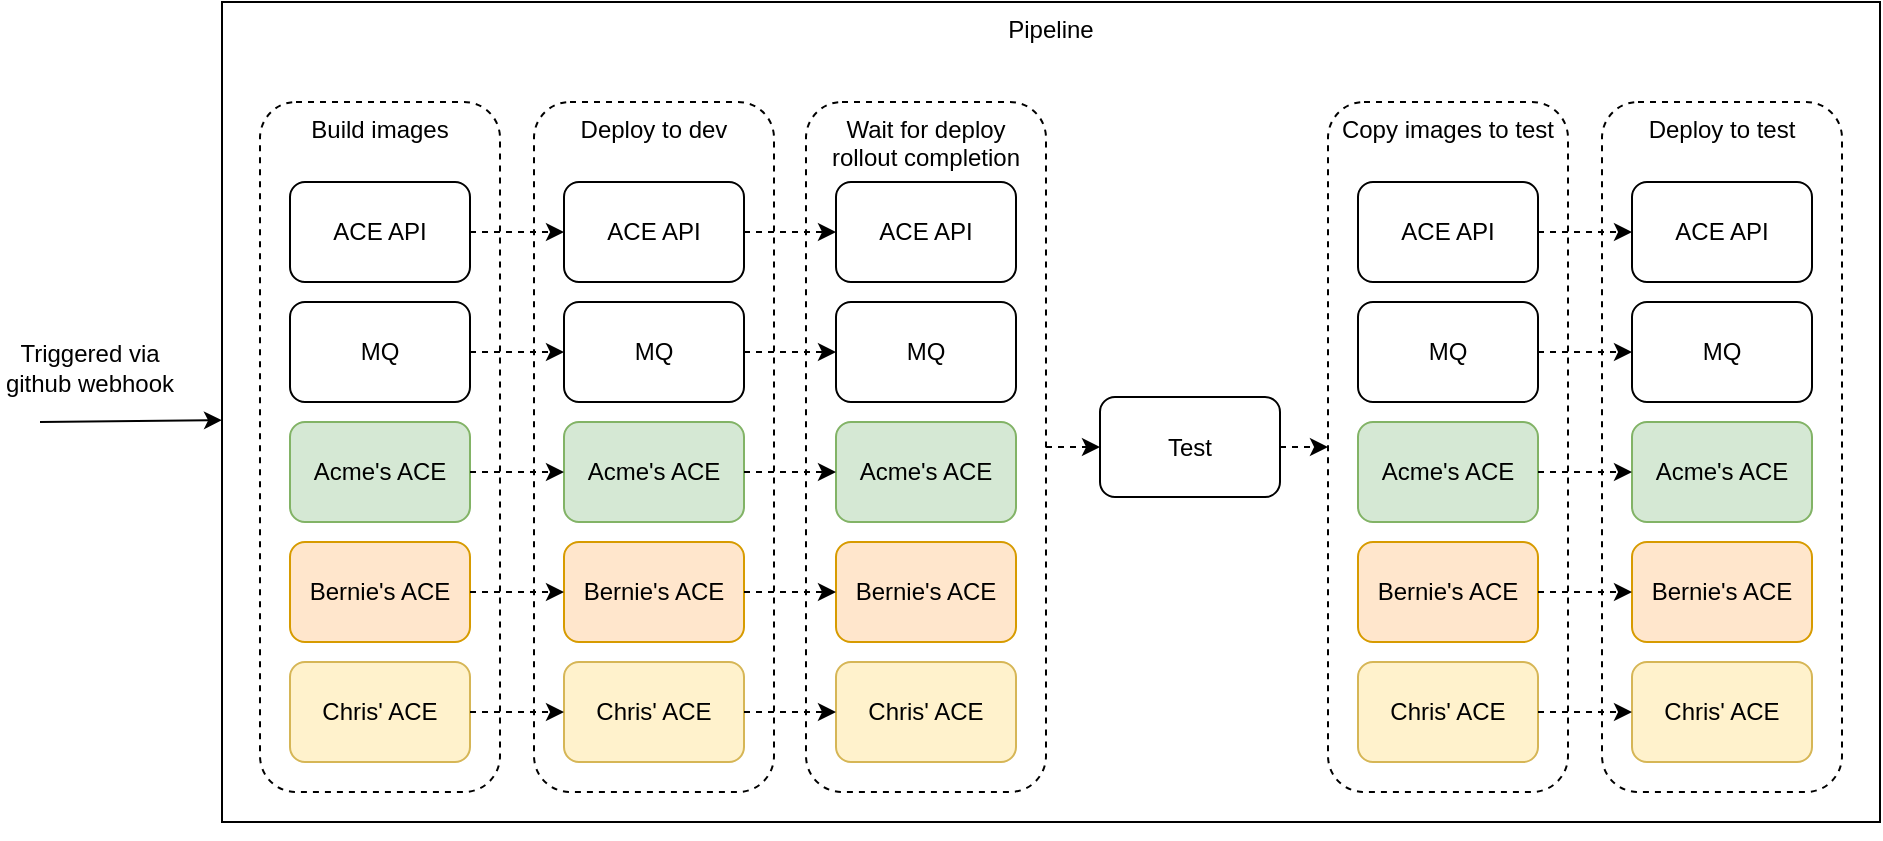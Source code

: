 <mxfile version="13.5.7" type="device"><diagram id="fbC2ZqEVtfIwZp8ysonA" name="Page-1"><mxGraphModel dx="1106" dy="1949" grid="1" gridSize="10" guides="1" tooltips="1" connect="1" arrows="1" fold="1" page="1" pageScale="1" pageWidth="827" pageHeight="1169" math="0" shadow="0"><root><mxCell id="0"/><mxCell id="1" parent="0"/><mxCell id="wHhios66HtJcoZ04QwGQ-25" value="Pipeline" style="rounded=0;whiteSpace=wrap;html=1;verticalAlign=top;" parent="1" vertex="1"><mxGeometry x="111" y="-10" width="829" height="410" as="geometry"/></mxCell><mxCell id="wHhios66HtJcoZ04QwGQ-18" value="" style="group;dashed=1;strokeColor=none;" parent="1" vertex="1" connectable="0"><mxGeometry x="267" y="40" width="120" height="345" as="geometry"/></mxCell><mxCell id="wHhios66HtJcoZ04QwGQ-2" value="Deploy to dev&lt;br&gt;" style="rounded=1;whiteSpace=wrap;html=1;verticalAlign=top;dashed=1;" parent="wHhios66HtJcoZ04QwGQ-18" vertex="1"><mxGeometry width="120" height="345" as="geometry"/></mxCell><mxCell id="wHhios66HtJcoZ04QwGQ-13" value="ACE API" style="rounded=1;whiteSpace=wrap;html=1;" parent="wHhios66HtJcoZ04QwGQ-18" vertex="1"><mxGeometry x="15" y="40" width="90" height="50" as="geometry"/></mxCell><mxCell id="wHhios66HtJcoZ04QwGQ-14" value="MQ" style="rounded=1;whiteSpace=wrap;html=1;" parent="wHhios66HtJcoZ04QwGQ-18" vertex="1"><mxGeometry x="15" y="100" width="90" height="50" as="geometry"/></mxCell><mxCell id="wHhios66HtJcoZ04QwGQ-15" value="Acme's ACE" style="rounded=1;whiteSpace=wrap;html=1;fillColor=#d5e8d4;strokeColor=#82b366;" parent="wHhios66HtJcoZ04QwGQ-18" vertex="1"><mxGeometry x="15" y="160" width="90" height="50" as="geometry"/></mxCell><mxCell id="wHhios66HtJcoZ04QwGQ-16" value="Bernie's ACE" style="rounded=1;whiteSpace=wrap;html=1;fillColor=#ffe6cc;strokeColor=#d79b00;" parent="wHhios66HtJcoZ04QwGQ-18" vertex="1"><mxGeometry x="15" y="220" width="90" height="50" as="geometry"/></mxCell><mxCell id="wHhios66HtJcoZ04QwGQ-17" value="Chris' ACE" style="rounded=1;whiteSpace=wrap;html=1;fillColor=#fff2cc;strokeColor=#d6b656;" parent="wHhios66HtJcoZ04QwGQ-18" vertex="1"><mxGeometry x="15" y="280" width="90" height="50" as="geometry"/></mxCell><mxCell id="wHhios66HtJcoZ04QwGQ-24" value="" style="endArrow=classic;html=1;" parent="1" target="wHhios66HtJcoZ04QwGQ-25" edge="1"><mxGeometry width="50" height="50" relative="1" as="geometry"><mxPoint x="20" y="200" as="sourcePoint"/><mxPoint x="190" y="-125" as="targetPoint"/></mxGeometry></mxCell><mxCell id="wHhios66HtJcoZ04QwGQ-27" value="Triggered via github webhook" style="text;html=1;strokeColor=none;fillColor=none;align=center;verticalAlign=middle;whiteSpace=wrap;rounded=0;" parent="1" vertex="1"><mxGeometry y="162.5" width="90" height="20" as="geometry"/></mxCell><mxCell id="wHhios66HtJcoZ04QwGQ-1" value="Build images" style="rounded=1;whiteSpace=wrap;html=1;horizontal=1;verticalAlign=top;dashed=1;" parent="1" vertex="1"><mxGeometry x="130" y="40" width="120" height="345" as="geometry"/></mxCell><mxCell id="wHhios66HtJcoZ04QwGQ-6" value="ACE API" style="rounded=1;whiteSpace=wrap;html=1;" parent="1" vertex="1"><mxGeometry x="145" y="80" width="90" height="50" as="geometry"/></mxCell><mxCell id="wHhios66HtJcoZ04QwGQ-7" value="MQ" style="rounded=1;whiteSpace=wrap;html=1;" parent="1" vertex="1"><mxGeometry x="145" y="140" width="90" height="50" as="geometry"/></mxCell><mxCell id="wHhios66HtJcoZ04QwGQ-10" value="Acme's ACE" style="rounded=1;whiteSpace=wrap;html=1;fillColor=#d5e8d4;strokeColor=#82b366;" parent="1" vertex="1"><mxGeometry x="145" y="200" width="90" height="50" as="geometry"/></mxCell><mxCell id="wHhios66HtJcoZ04QwGQ-11" value="Bernie's ACE" style="rounded=1;whiteSpace=wrap;html=1;fillColor=#ffe6cc;strokeColor=#d79b00;" parent="1" vertex="1"><mxGeometry x="145" y="260" width="90" height="50" as="geometry"/></mxCell><mxCell id="wHhios66HtJcoZ04QwGQ-12" value="Chris' ACE" style="rounded=1;whiteSpace=wrap;html=1;fillColor=#fff2cc;strokeColor=#d6b656;" parent="1" vertex="1"><mxGeometry x="145" y="320" width="90" height="50" as="geometry"/></mxCell><mxCell id="wHhios66HtJcoZ04QwGQ-26" style="edgeStyle=orthogonalEdgeStyle;rounded=0;orthogonalLoop=1;jettySize=auto;html=1;exitX=0.5;exitY=1;exitDx=0;exitDy=0;" parent="1" source="wHhios66HtJcoZ04QwGQ-25" target="wHhios66HtJcoZ04QwGQ-25" edge="1"><mxGeometry relative="1" as="geometry"/></mxCell><mxCell id="IDKiGAd4Ef--Y5HXpbBF-1" value="" style="endArrow=classic;html=1;dashed=1;" parent="1" source="wHhios66HtJcoZ04QwGQ-7" target="wHhios66HtJcoZ04QwGQ-14" edge="1"><mxGeometry width="50" height="50" relative="1" as="geometry"><mxPoint x="286" y="220" as="sourcePoint"/><mxPoint x="336" y="170" as="targetPoint"/></mxGeometry></mxCell><mxCell id="IDKiGAd4Ef--Y5HXpbBF-2" value="" style="endArrow=classic;html=1;dashed=1;" parent="1" source="wHhios66HtJcoZ04QwGQ-10" target="wHhios66HtJcoZ04QwGQ-15" edge="1"><mxGeometry width="50" height="50" relative="1" as="geometry"><mxPoint x="296" y="230" as="sourcePoint"/><mxPoint x="346" y="180" as="targetPoint"/></mxGeometry></mxCell><mxCell id="IDKiGAd4Ef--Y5HXpbBF-3" value="" style="endArrow=classic;html=1;dashed=1;" parent="1" source="wHhios66HtJcoZ04QwGQ-11" target="wHhios66HtJcoZ04QwGQ-16" edge="1"><mxGeometry width="50" height="50" relative="1" as="geometry"><mxPoint x="306" y="240" as="sourcePoint"/><mxPoint x="356" y="190" as="targetPoint"/></mxGeometry></mxCell><mxCell id="IDKiGAd4Ef--Y5HXpbBF-4" value="" style="endArrow=classic;html=1;dashed=1;" parent="1" source="wHhios66HtJcoZ04QwGQ-12" target="wHhios66HtJcoZ04QwGQ-17" edge="1"><mxGeometry width="50" height="50" relative="1" as="geometry"><mxPoint x="316" y="250" as="sourcePoint"/><mxPoint x="366" y="200" as="targetPoint"/></mxGeometry></mxCell><mxCell id="IDKiGAd4Ef--Y5HXpbBF-5" value="" style="endArrow=classic;html=1;dashed=1;" parent="1" source="wHhios66HtJcoZ04QwGQ-6" target="wHhios66HtJcoZ04QwGQ-13" edge="1"><mxGeometry width="50" height="50" relative="1" as="geometry"><mxPoint x="326" y="260" as="sourcePoint"/><mxPoint x="376" y="210" as="targetPoint"/></mxGeometry></mxCell><mxCell id="H2EE0aF_E2tM6S5KojOr-1" value="" style="group;dashed=1;strokeColor=none;" vertex="1" connectable="0" parent="1"><mxGeometry x="403" y="40" width="120" height="345" as="geometry"/></mxCell><mxCell id="H2EE0aF_E2tM6S5KojOr-2" value="Wait for deploy&lt;br&gt;rollout completion" style="rounded=1;whiteSpace=wrap;html=1;verticalAlign=top;dashed=1;" vertex="1" parent="H2EE0aF_E2tM6S5KojOr-1"><mxGeometry width="120" height="345" as="geometry"/></mxCell><mxCell id="H2EE0aF_E2tM6S5KojOr-3" value="ACE API" style="rounded=1;whiteSpace=wrap;html=1;" vertex="1" parent="H2EE0aF_E2tM6S5KojOr-1"><mxGeometry x="15" y="40" width="90" height="50" as="geometry"/></mxCell><mxCell id="H2EE0aF_E2tM6S5KojOr-4" value="MQ" style="rounded=1;whiteSpace=wrap;html=1;" vertex="1" parent="H2EE0aF_E2tM6S5KojOr-1"><mxGeometry x="15" y="100" width="90" height="50" as="geometry"/></mxCell><mxCell id="H2EE0aF_E2tM6S5KojOr-5" value="Acme's ACE" style="rounded=1;whiteSpace=wrap;html=1;fillColor=#d5e8d4;strokeColor=#82b366;" vertex="1" parent="H2EE0aF_E2tM6S5KojOr-1"><mxGeometry x="15" y="160" width="90" height="50" as="geometry"/></mxCell><mxCell id="H2EE0aF_E2tM6S5KojOr-6" value="Bernie's ACE" style="rounded=1;whiteSpace=wrap;html=1;fillColor=#ffe6cc;strokeColor=#d79b00;" vertex="1" parent="H2EE0aF_E2tM6S5KojOr-1"><mxGeometry x="15" y="220" width="90" height="50" as="geometry"/></mxCell><mxCell id="H2EE0aF_E2tM6S5KojOr-7" value="Chris' ACE" style="rounded=1;whiteSpace=wrap;html=1;fillColor=#fff2cc;strokeColor=#d6b656;" vertex="1" parent="H2EE0aF_E2tM6S5KojOr-1"><mxGeometry x="15" y="280" width="90" height="50" as="geometry"/></mxCell><mxCell id="H2EE0aF_E2tM6S5KojOr-15" value="Test" style="rounded=1;whiteSpace=wrap;html=1;" vertex="1" parent="1"><mxGeometry x="550" y="187.5" width="90" height="50" as="geometry"/></mxCell><mxCell id="H2EE0aF_E2tM6S5KojOr-17" value="" style="group;dashed=1;strokeColor=none;" vertex="1" connectable="0" parent="1"><mxGeometry x="801" y="40" width="120" height="345" as="geometry"/></mxCell><mxCell id="H2EE0aF_E2tM6S5KojOr-18" value="Deploy to test" style="rounded=1;whiteSpace=wrap;html=1;verticalAlign=top;dashed=1;" vertex="1" parent="H2EE0aF_E2tM6S5KojOr-17"><mxGeometry width="120" height="345" as="geometry"/></mxCell><mxCell id="H2EE0aF_E2tM6S5KojOr-19" value="ACE API" style="rounded=1;whiteSpace=wrap;html=1;" vertex="1" parent="H2EE0aF_E2tM6S5KojOr-17"><mxGeometry x="15" y="40" width="90" height="50" as="geometry"/></mxCell><mxCell id="H2EE0aF_E2tM6S5KojOr-20" value="MQ" style="rounded=1;whiteSpace=wrap;html=1;" vertex="1" parent="H2EE0aF_E2tM6S5KojOr-17"><mxGeometry x="15" y="100" width="90" height="50" as="geometry"/></mxCell><mxCell id="H2EE0aF_E2tM6S5KojOr-21" value="Acme's ACE" style="rounded=1;whiteSpace=wrap;html=1;fillColor=#d5e8d4;strokeColor=#82b366;" vertex="1" parent="H2EE0aF_E2tM6S5KojOr-17"><mxGeometry x="15" y="160" width="90" height="50" as="geometry"/></mxCell><mxCell id="H2EE0aF_E2tM6S5KojOr-22" value="Bernie's ACE" style="rounded=1;whiteSpace=wrap;html=1;fillColor=#ffe6cc;strokeColor=#d79b00;" vertex="1" parent="H2EE0aF_E2tM6S5KojOr-17"><mxGeometry x="15" y="220" width="90" height="50" as="geometry"/></mxCell><mxCell id="H2EE0aF_E2tM6S5KojOr-23" value="Chris' ACE" style="rounded=1;whiteSpace=wrap;html=1;fillColor=#fff2cc;strokeColor=#d6b656;" vertex="1" parent="H2EE0aF_E2tM6S5KojOr-17"><mxGeometry x="15" y="280" width="90" height="50" as="geometry"/></mxCell><mxCell id="H2EE0aF_E2tM6S5KojOr-24" value="Copy images to test" style="rounded=1;whiteSpace=wrap;html=1;horizontal=1;verticalAlign=top;dashed=1;" vertex="1" parent="1"><mxGeometry x="664" y="40" width="120" height="345" as="geometry"/></mxCell><mxCell id="H2EE0aF_E2tM6S5KojOr-25" value="ACE API" style="rounded=1;whiteSpace=wrap;html=1;" vertex="1" parent="1"><mxGeometry x="679" y="80" width="90" height="50" as="geometry"/></mxCell><mxCell id="H2EE0aF_E2tM6S5KojOr-26" value="MQ" style="rounded=1;whiteSpace=wrap;html=1;" vertex="1" parent="1"><mxGeometry x="679" y="140" width="90" height="50" as="geometry"/></mxCell><mxCell id="H2EE0aF_E2tM6S5KojOr-27" value="Acme's ACE" style="rounded=1;whiteSpace=wrap;html=1;fillColor=#d5e8d4;strokeColor=#82b366;" vertex="1" parent="1"><mxGeometry x="679" y="200" width="90" height="50" as="geometry"/></mxCell><mxCell id="H2EE0aF_E2tM6S5KojOr-28" value="Bernie's ACE" style="rounded=1;whiteSpace=wrap;html=1;fillColor=#ffe6cc;strokeColor=#d79b00;" vertex="1" parent="1"><mxGeometry x="679" y="260" width="90" height="50" as="geometry"/></mxCell><mxCell id="H2EE0aF_E2tM6S5KojOr-29" value="Chris' ACE" style="rounded=1;whiteSpace=wrap;html=1;fillColor=#fff2cc;strokeColor=#d6b656;" vertex="1" parent="1"><mxGeometry x="679" y="320" width="90" height="50" as="geometry"/></mxCell><mxCell id="H2EE0aF_E2tM6S5KojOr-30" value="" style="endArrow=classic;html=1;dashed=1;" edge="1" parent="1" source="H2EE0aF_E2tM6S5KojOr-26" target="H2EE0aF_E2tM6S5KojOr-20"><mxGeometry width="50" height="50" relative="1" as="geometry"><mxPoint x="820" y="220" as="sourcePoint"/><mxPoint x="870" y="170" as="targetPoint"/></mxGeometry></mxCell><mxCell id="H2EE0aF_E2tM6S5KojOr-31" value="" style="endArrow=classic;html=1;dashed=1;" edge="1" parent="1" source="H2EE0aF_E2tM6S5KojOr-27" target="H2EE0aF_E2tM6S5KojOr-21"><mxGeometry width="50" height="50" relative="1" as="geometry"><mxPoint x="830" y="230" as="sourcePoint"/><mxPoint x="880" y="180" as="targetPoint"/></mxGeometry></mxCell><mxCell id="H2EE0aF_E2tM6S5KojOr-32" value="" style="endArrow=classic;html=1;dashed=1;" edge="1" parent="1" source="H2EE0aF_E2tM6S5KojOr-28" target="H2EE0aF_E2tM6S5KojOr-22"><mxGeometry width="50" height="50" relative="1" as="geometry"><mxPoint x="840" y="240" as="sourcePoint"/><mxPoint x="890" y="190" as="targetPoint"/></mxGeometry></mxCell><mxCell id="H2EE0aF_E2tM6S5KojOr-33" value="" style="endArrow=classic;html=1;dashed=1;" edge="1" parent="1" source="H2EE0aF_E2tM6S5KojOr-29" target="H2EE0aF_E2tM6S5KojOr-23"><mxGeometry width="50" height="50" relative="1" as="geometry"><mxPoint x="850" y="250" as="sourcePoint"/><mxPoint x="900" y="200" as="targetPoint"/></mxGeometry></mxCell><mxCell id="H2EE0aF_E2tM6S5KojOr-34" value="" style="endArrow=classic;html=1;dashed=1;" edge="1" parent="1" source="H2EE0aF_E2tM6S5KojOr-25" target="H2EE0aF_E2tM6S5KojOr-19"><mxGeometry width="50" height="50" relative="1" as="geometry"><mxPoint x="860" y="260" as="sourcePoint"/><mxPoint x="910" y="210" as="targetPoint"/></mxGeometry></mxCell><mxCell id="H2EE0aF_E2tM6S5KojOr-36" value="" style="endArrow=classic;html=1;dashed=1;" edge="1" parent="1" source="wHhios66HtJcoZ04QwGQ-13" target="H2EE0aF_E2tM6S5KojOr-3"><mxGeometry width="50" height="50" relative="1" as="geometry"><mxPoint x="245" y="115" as="sourcePoint"/><mxPoint x="292" y="115" as="targetPoint"/></mxGeometry></mxCell><mxCell id="H2EE0aF_E2tM6S5KojOr-37" value="" style="endArrow=classic;html=1;dashed=1;" edge="1" parent="1" source="wHhios66HtJcoZ04QwGQ-17" target="H2EE0aF_E2tM6S5KojOr-7"><mxGeometry width="50" height="50" relative="1" as="geometry"><mxPoint x="255" y="125" as="sourcePoint"/><mxPoint x="302" y="125" as="targetPoint"/></mxGeometry></mxCell><mxCell id="H2EE0aF_E2tM6S5KojOr-38" value="" style="endArrow=classic;html=1;dashed=1;" edge="1" parent="1" source="wHhios66HtJcoZ04QwGQ-14" target="H2EE0aF_E2tM6S5KojOr-4"><mxGeometry width="50" height="50" relative="1" as="geometry"><mxPoint x="265" y="135" as="sourcePoint"/><mxPoint x="312" y="135" as="targetPoint"/></mxGeometry></mxCell><mxCell id="H2EE0aF_E2tM6S5KojOr-39" value="" style="endArrow=classic;html=1;dashed=1;" edge="1" parent="1" source="wHhios66HtJcoZ04QwGQ-15" target="H2EE0aF_E2tM6S5KojOr-5"><mxGeometry width="50" height="50" relative="1" as="geometry"><mxPoint x="275" y="145" as="sourcePoint"/><mxPoint x="322" y="145" as="targetPoint"/></mxGeometry></mxCell><mxCell id="H2EE0aF_E2tM6S5KojOr-40" value="" style="endArrow=classic;html=1;dashed=1;" edge="1" parent="1" source="wHhios66HtJcoZ04QwGQ-16" target="H2EE0aF_E2tM6S5KojOr-6"><mxGeometry width="50" height="50" relative="1" as="geometry"><mxPoint x="285" y="155" as="sourcePoint"/><mxPoint x="332" y="155" as="targetPoint"/></mxGeometry></mxCell><mxCell id="H2EE0aF_E2tM6S5KojOr-41" value="" style="endArrow=classic;html=1;dashed=1;exitX=1;exitY=0.5;exitDx=0;exitDy=0;" edge="1" parent="1" source="H2EE0aF_E2tM6S5KojOr-2" target="H2EE0aF_E2tM6S5KojOr-15"><mxGeometry width="50" height="50" relative="1" as="geometry"><mxPoint x="295" y="165" as="sourcePoint"/><mxPoint x="342" y="165" as="targetPoint"/></mxGeometry></mxCell><mxCell id="H2EE0aF_E2tM6S5KojOr-42" value="" style="endArrow=classic;html=1;dashed=1;" edge="1" parent="1" source="H2EE0aF_E2tM6S5KojOr-15" target="H2EE0aF_E2tM6S5KojOr-24"><mxGeometry width="50" height="50" relative="1" as="geometry"><mxPoint x="600" y="207" as="sourcePoint"/><mxPoint x="362" y="175" as="targetPoint"/></mxGeometry></mxCell></root></mxGraphModel></diagram></mxfile>